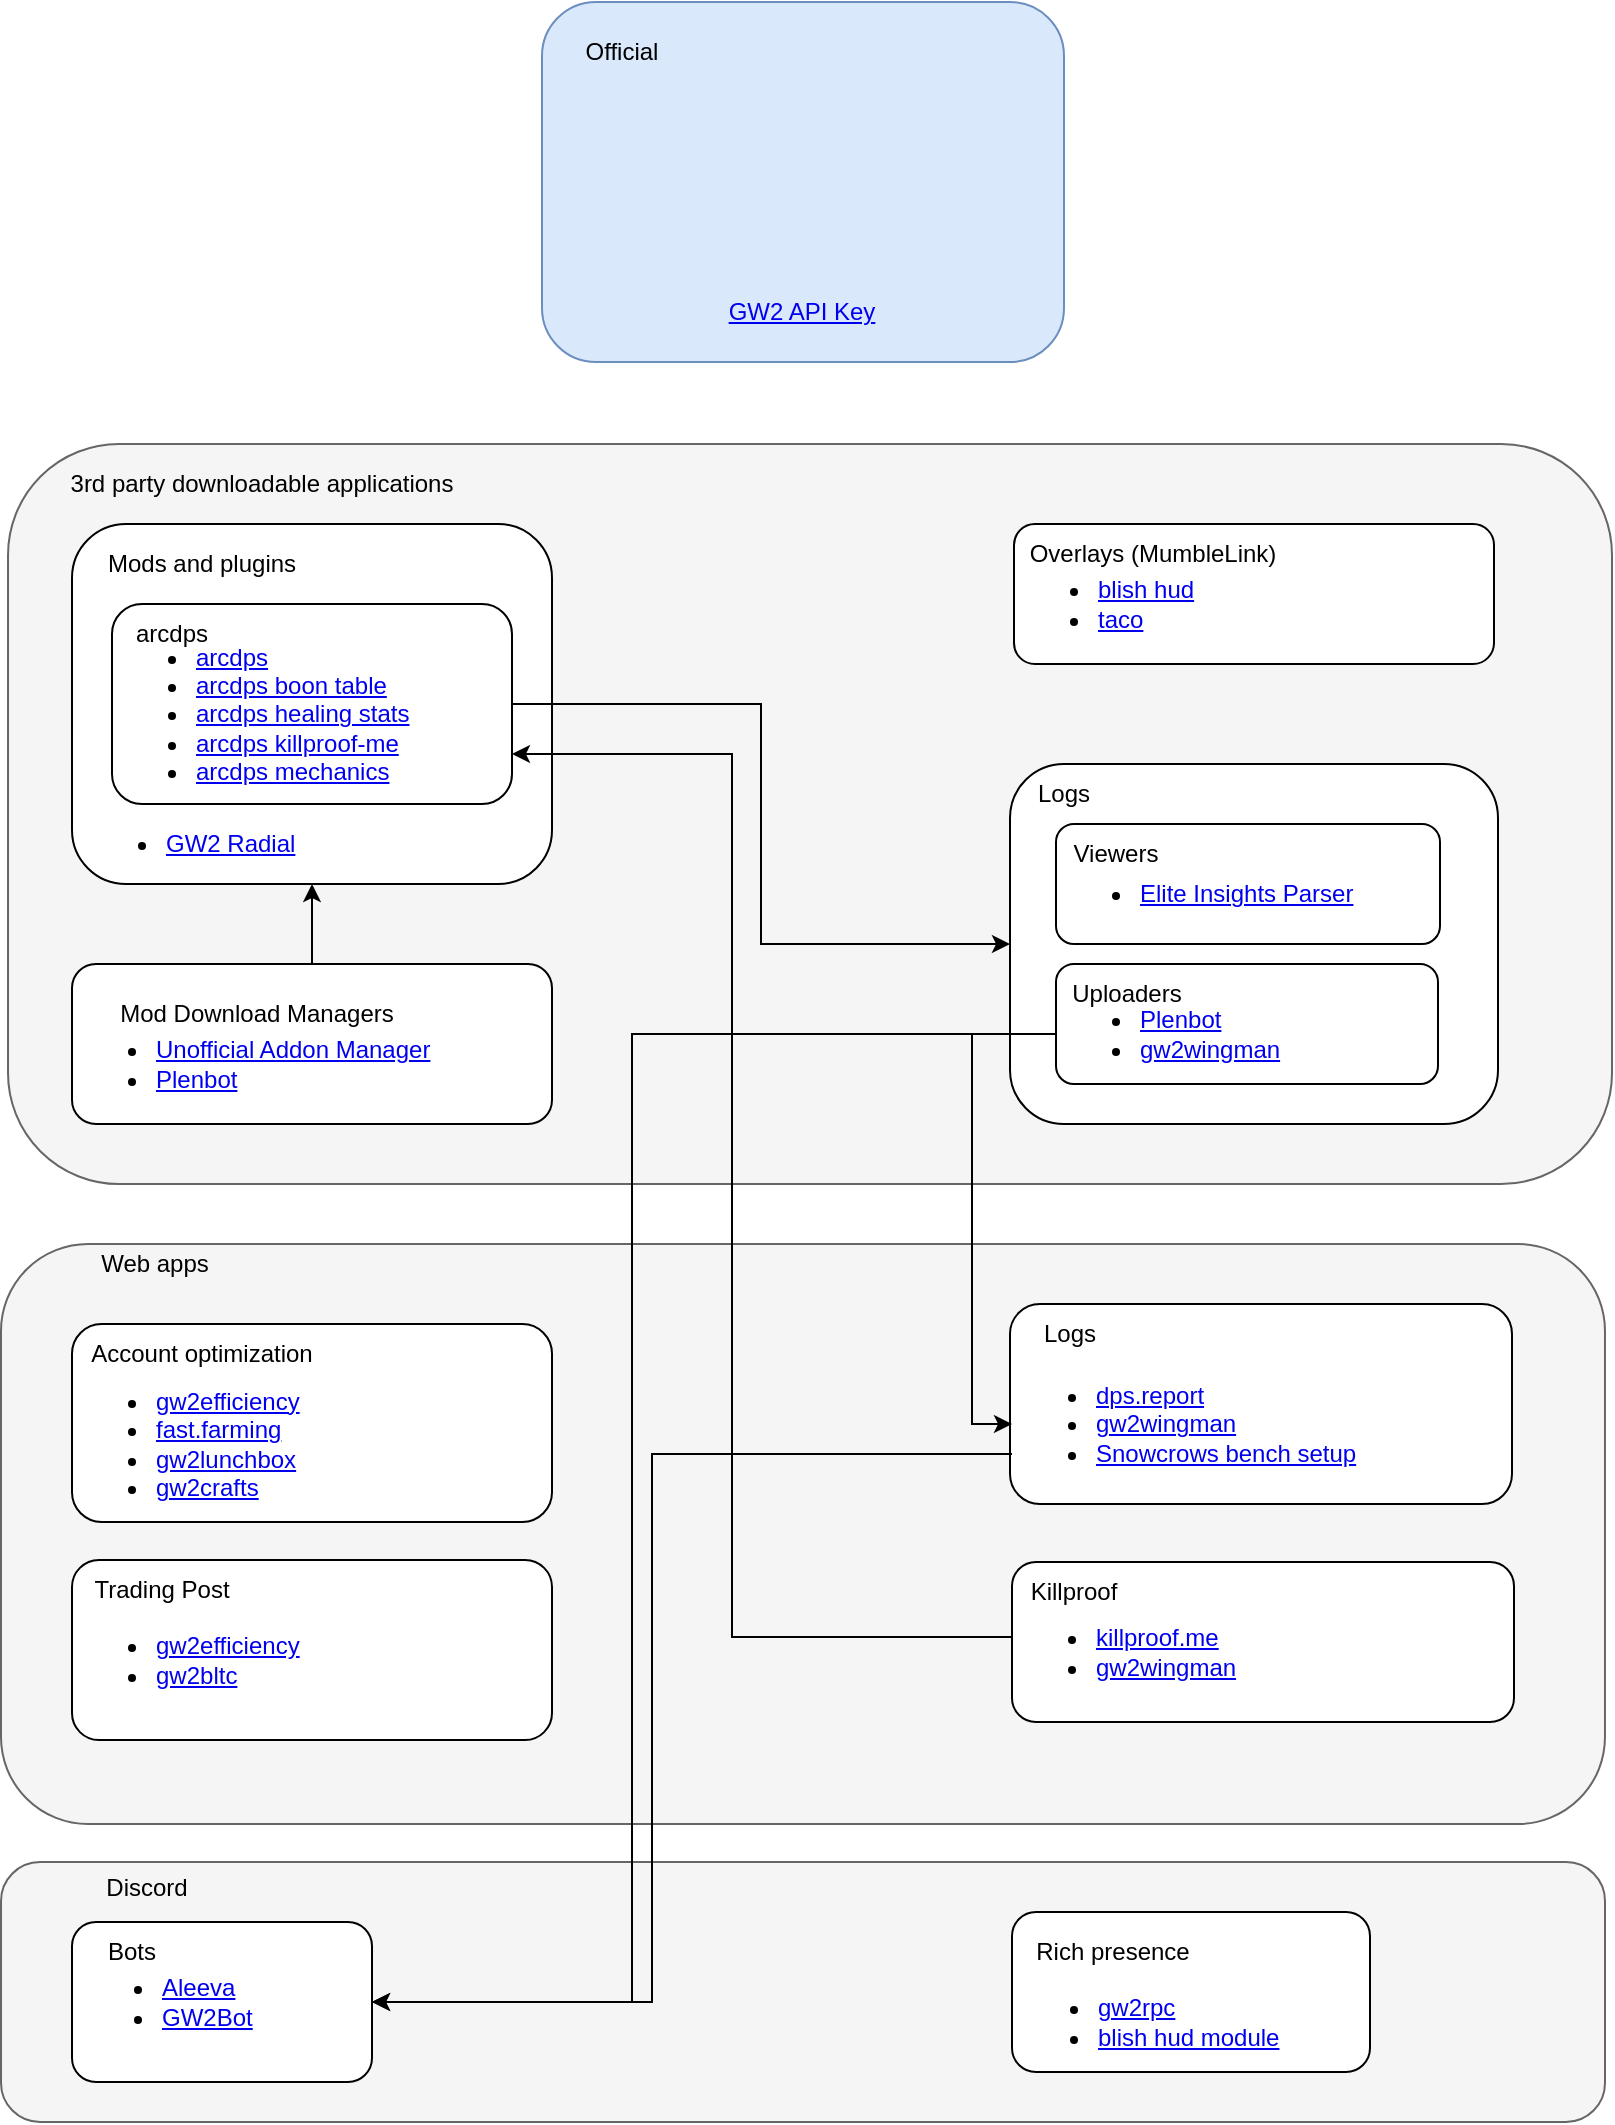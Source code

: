 <mxfile version="21.5.0" type="device">
  <diagram name="Overview" id="NfcyxsMAp8oJkiD7tQFO">
    <mxGraphModel dx="1176" dy="759" grid="1" gridSize="10" guides="1" tooltips="1" connect="1" arrows="1" fold="1" page="1" pageScale="1" pageWidth="850" pageHeight="1100" math="0" shadow="0">
      <root>
        <mxCell id="0" />
        <mxCell id="1" parent="0" />
        <mxCell id="tnSydGiNR0952dzmjaRM-5" value="" style="rounded=1;whiteSpace=wrap;html=1;fillColor=#dae8fc;strokeColor=#6c8ebf;" parent="1" vertex="1">
          <mxGeometry x="295" y="20" width="261" height="180" as="geometry" />
        </mxCell>
        <mxCell id="tnSydGiNR0952dzmjaRM-1" value="" style="shape=image;imageAspect=0;aspect=fixed;verticalLabelPosition=bottom;verticalAlign=top;image=https://wiki.guildwars2.com/images/d/df/GW2Logo_new.png;" parent="1" vertex="1">
          <mxGeometry x="339" y="40" width="158.01" height="110" as="geometry" />
        </mxCell>
        <mxCell id="tnSydGiNR0952dzmjaRM-4" value="&lt;a href=&quot;https://account.arena.net/applications&quot;&gt;GW2 API Key&lt;/a&gt;" style="text;strokeColor=none;align=center;fillColor=none;html=1;verticalAlign=middle;whiteSpace=wrap;rounded=0;" parent="1" vertex="1">
          <mxGeometry x="370" y="160" width="110" height="30" as="geometry" />
        </mxCell>
        <mxCell id="tnSydGiNR0952dzmjaRM-6" value="Official" style="text;strokeColor=none;align=center;fillColor=none;html=1;verticalAlign=middle;whiteSpace=wrap;rounded=0;" parent="1" vertex="1">
          <mxGeometry x="305" y="30" width="60" height="30" as="geometry" />
        </mxCell>
        <mxCell id="tnSydGiNR0952dzmjaRM-7" value="" style="rounded=1;whiteSpace=wrap;html=1;fillColor=#f5f5f5;strokeColor=#666666;fontColor=#333333;" parent="1" vertex="1">
          <mxGeometry x="28.01" y="241" width="801.99" height="370" as="geometry" />
        </mxCell>
        <mxCell id="tnSydGiNR0952dzmjaRM-8" value="" style="rounded=1;whiteSpace=wrap;html=1;" parent="1" vertex="1">
          <mxGeometry x="60" y="281" width="240" height="180" as="geometry" />
        </mxCell>
        <mxCell id="tnSydGiNR0952dzmjaRM-9" value="3rd party downloadable applications" style="text;strokeColor=none;align=center;fillColor=none;html=1;verticalAlign=middle;whiteSpace=wrap;rounded=0;" parent="1" vertex="1">
          <mxGeometry x="50" y="251" width="210" height="20" as="geometry" />
        </mxCell>
        <mxCell id="tnSydGiNR0952dzmjaRM-33" style="edgeStyle=orthogonalEdgeStyle;rounded=0;orthogonalLoop=1;jettySize=auto;html=1;exitX=1;exitY=0.5;exitDx=0;exitDy=0;entryX=0;entryY=0.5;entryDx=0;entryDy=0;" parent="1" source="tnSydGiNR0952dzmjaRM-10" target="tnSydGiNR0952dzmjaRM-20" edge="1">
          <mxGeometry relative="1" as="geometry" />
        </mxCell>
        <mxCell id="tnSydGiNR0952dzmjaRM-10" value="" style="rounded=1;whiteSpace=wrap;html=1;" parent="1" vertex="1">
          <mxGeometry x="80" y="321" width="200" height="100" as="geometry" />
        </mxCell>
        <mxCell id="tnSydGiNR0952dzmjaRM-11" value="Mods and plugins" style="text;strokeColor=none;align=center;fillColor=none;html=1;verticalAlign=middle;whiteSpace=wrap;rounded=0;" parent="1" vertex="1">
          <mxGeometry x="60" y="281" width="130" height="40" as="geometry" />
        </mxCell>
        <mxCell id="tnSydGiNR0952dzmjaRM-12" value="arcdps" style="text;strokeColor=none;align=center;fillColor=none;html=1;verticalAlign=middle;whiteSpace=wrap;rounded=0;" parent="1" vertex="1">
          <mxGeometry x="80" y="321" width="60" height="30" as="geometry" />
        </mxCell>
        <mxCell id="tnSydGiNR0952dzmjaRM-13" value="&lt;ul&gt;&lt;li&gt;&lt;a href=&quot;https://www.deltaconnected.com/arcdps/&quot;&gt;arcdps&lt;/a&gt;&lt;/li&gt;&lt;li&gt;&lt;a href=&quot;https://github.com/knoxfighter/GW2-ArcDPS-Boon-Table&quot;&gt;arcdps boon table&lt;/a&gt;&lt;/li&gt;&lt;li&gt;&lt;a href=&quot;https://github.com/Krappa322/arcdps_healing_stats&quot;&gt;arcdps healing stats&lt;/a&gt;&lt;/li&gt;&lt;li&gt;&lt;a href=&quot;https://github.com/knoxfighter/arcdps-killproof.me-plugin&quot;&gt;arcdps killproof-me&lt;/a&gt;&lt;/li&gt;&lt;li&gt;&lt;a href=&quot;https://github.com/knoxfighter/GW2-ArcDPS-Mechanics-Log&quot;&gt;arcdps mechanics&lt;/a&gt;&lt;/li&gt;&lt;/ul&gt;" style="text;strokeColor=none;align=left;fillColor=none;html=1;verticalAlign=middle;whiteSpace=wrap;rounded=0;" parent="1" vertex="1">
          <mxGeometry x="80" y="341" width="160" height="70" as="geometry" />
        </mxCell>
        <mxCell id="tnSydGiNR0952dzmjaRM-14" value="&lt;ul&gt;&lt;li&gt;&lt;a href=&quot;https://github.com/Friendly0Fire/GW2Radial&quot;&gt;GW2 Radial&lt;/a&gt;&lt;/li&gt;&lt;/ul&gt;" style="text;strokeColor=none;align=left;fillColor=none;html=1;verticalAlign=middle;whiteSpace=wrap;rounded=0;" parent="1" vertex="1">
          <mxGeometry x="65" y="426" width="120" height="30" as="geometry" />
        </mxCell>
        <mxCell id="tnSydGiNR0952dzmjaRM-17" value="" style="rounded=1;whiteSpace=wrap;html=1;" parent="1" vertex="1">
          <mxGeometry x="531" y="281" width="240" height="70" as="geometry" />
        </mxCell>
        <mxCell id="tnSydGiNR0952dzmjaRM-18" value="Overlays (MumbleLink)" style="text;strokeColor=none;align=center;fillColor=none;html=1;verticalAlign=middle;whiteSpace=wrap;rounded=0;" parent="1" vertex="1">
          <mxGeometry x="531" y="281" width="139" height="30" as="geometry" />
        </mxCell>
        <mxCell id="tnSydGiNR0952dzmjaRM-19" value="&lt;ul&gt;&lt;li&gt;&lt;a href=&quot;https://blishhud.com/&quot;&gt;blish hud&lt;/a&gt;&lt;/li&gt;&lt;li&gt;&lt;a href=&quot;http://www.gw2taco.com/&quot;&gt;taco&lt;/a&gt;&lt;/li&gt;&lt;/ul&gt;" style="text;strokeColor=none;align=left;fillColor=none;html=1;verticalAlign=middle;whiteSpace=wrap;rounded=0;" parent="1" vertex="1">
          <mxGeometry x="531" y="306" width="110" height="30" as="geometry" />
        </mxCell>
        <mxCell id="tnSydGiNR0952dzmjaRM-20" value="" style="rounded=1;whiteSpace=wrap;html=1;align=left;" parent="1" vertex="1">
          <mxGeometry x="529" y="401" width="244" height="180" as="geometry" />
        </mxCell>
        <mxCell id="tnSydGiNR0952dzmjaRM-34" style="edgeStyle=orthogonalEdgeStyle;rounded=0;orthogonalLoop=1;jettySize=auto;html=1;exitX=0.5;exitY=0;exitDx=0;exitDy=0;entryX=0.5;entryY=1;entryDx=0;entryDy=0;" parent="1" source="tnSydGiNR0952dzmjaRM-21" target="tnSydGiNR0952dzmjaRM-8" edge="1">
          <mxGeometry relative="1" as="geometry" />
        </mxCell>
        <mxCell id="tnSydGiNR0952dzmjaRM-21" value="" style="rounded=1;whiteSpace=wrap;html=1;align=left;" parent="1" vertex="1">
          <mxGeometry x="60" y="501" width="240" height="80" as="geometry" />
        </mxCell>
        <mxCell id="tnSydGiNR0952dzmjaRM-22" value="Mod Download Managers" style="text;strokeColor=none;align=center;fillColor=none;html=1;verticalAlign=middle;whiteSpace=wrap;rounded=0;" parent="1" vertex="1">
          <mxGeometry x="75" y="511" width="155" height="30" as="geometry" />
        </mxCell>
        <mxCell id="tnSydGiNR0952dzmjaRM-23" value="&lt;ul&gt;&lt;li&gt;&lt;a href=&quot;https://github.com/gw2-addon-loader/GW2-Addon-Manager&quot;&gt;Unofficial Addon Manager&lt;/a&gt;&lt;/li&gt;&lt;li&gt;&lt;a href=&quot;https://plenbot.net/uploader/&quot;&gt;Plenbot&lt;/a&gt;&lt;/li&gt;&lt;/ul&gt;" style="text;strokeColor=none;align=left;fillColor=none;html=1;verticalAlign=middle;whiteSpace=wrap;rounded=0;" parent="1" vertex="1">
          <mxGeometry x="60" y="531" width="185" height="40" as="geometry" />
        </mxCell>
        <mxCell id="tnSydGiNR0952dzmjaRM-24" value="Logs" style="text;strokeColor=none;align=center;fillColor=none;html=1;verticalAlign=middle;whiteSpace=wrap;rounded=0;" parent="1" vertex="1">
          <mxGeometry x="529" y="401" width="54" height="30" as="geometry" />
        </mxCell>
        <mxCell id="tnSydGiNR0952dzmjaRM-26" value="" style="rounded=1;whiteSpace=wrap;html=1;align=left;" parent="1" vertex="1">
          <mxGeometry x="552" y="431" width="192" height="60" as="geometry" />
        </mxCell>
        <mxCell id="tnSydGiNR0952dzmjaRM-25" value="&lt;ul&gt;&lt;li&gt;&lt;a href=&quot;https://github.com/baaron4/GW2-Elite-Insights-Parser&quot;&gt;Elite Insights Parser&lt;br&gt;&lt;/a&gt;&lt;/li&gt;&lt;/ul&gt;" style="text;strokeColor=none;align=left;fillColor=none;html=1;verticalAlign=middle;whiteSpace=wrap;rounded=0;" parent="1" vertex="1">
          <mxGeometry x="552" y="451" width="158" height="30" as="geometry" />
        </mxCell>
        <mxCell id="tnSydGiNR0952dzmjaRM-28" value="Viewers" style="text;strokeColor=none;align=center;fillColor=none;html=1;verticalAlign=middle;whiteSpace=wrap;rounded=0;" parent="1" vertex="1">
          <mxGeometry x="552" y="431" width="60" height="30" as="geometry" />
        </mxCell>
        <mxCell id="tnSydGiNR0952dzmjaRM-29" value="" style="rounded=1;whiteSpace=wrap;html=1;" parent="1" vertex="1">
          <mxGeometry x="552" y="501" width="191" height="60" as="geometry" />
        </mxCell>
        <mxCell id="tnSydGiNR0952dzmjaRM-30" value="Uploaders" style="text;strokeColor=none;align=center;fillColor=none;html=1;verticalAlign=middle;whiteSpace=wrap;rounded=0;" parent="1" vertex="1">
          <mxGeometry x="552" y="501" width="71" height="30" as="geometry" />
        </mxCell>
        <mxCell id="tnSydGiNR0952dzmjaRM-31" value="&lt;ul&gt;&lt;li&gt;&lt;a href=&quot;https://plenbot.net/uploader/&quot;&gt;Plenbot&lt;/a&gt;&lt;/li&gt;&lt;li&gt;&lt;a href=&quot;https://gw2wingman.nevermindcreations.de/uploader&quot;&gt;gw2wingman&lt;/a&gt;&lt;/li&gt;&lt;/ul&gt;" style="text;strokeColor=none;align=left;fillColor=none;html=1;verticalAlign=middle;whiteSpace=wrap;rounded=0;" parent="1" vertex="1">
          <mxGeometry x="552" y="521" width="151" height="30" as="geometry" />
        </mxCell>
        <mxCell id="tnSydGiNR0952dzmjaRM-36" value="" style="rounded=1;whiteSpace=wrap;html=1;fillColor=#f5f5f5;strokeColor=#666666;fontColor=#333333;" parent="1" vertex="1">
          <mxGeometry x="24.5" y="641" width="801.99" height="290" as="geometry" />
        </mxCell>
        <mxCell id="tnSydGiNR0952dzmjaRM-37" value="Web apps" style="text;strokeColor=none;align=center;fillColor=none;html=1;verticalAlign=middle;whiteSpace=wrap;rounded=0;" parent="1" vertex="1">
          <mxGeometry x="50" y="641" width="102.5" height="20" as="geometry" />
        </mxCell>
        <mxCell id="tnSydGiNR0952dzmjaRM-38" value="" style="rounded=1;whiteSpace=wrap;html=1;" parent="1" vertex="1">
          <mxGeometry x="529" y="671" width="251" height="100" as="geometry" />
        </mxCell>
        <mxCell id="tnSydGiNR0952dzmjaRM-39" value="Logs" style="text;strokeColor=none;align=center;fillColor=none;html=1;verticalAlign=middle;whiteSpace=wrap;rounded=0;" parent="1" vertex="1">
          <mxGeometry x="529" y="671" width="60" height="30" as="geometry" />
        </mxCell>
        <mxCell id="tnSydGiNR0952dzmjaRM-41" value="&lt;ul&gt;&lt;li&gt;&lt;a href=&quot;https://dps.report/&quot;&gt;dps.report&lt;/a&gt;&lt;/li&gt;&lt;li&gt;&lt;a href=&quot;https://gw2wingman.nevermindcreations.de&quot;&gt;gw2wingman&lt;/a&gt;&lt;/li&gt;&lt;li&gt;&lt;a href=&quot;https://snowcrows.com/guides/starting-to-raid/special-forces-area&quot;&gt;Snowcrows bench setup&lt;/a&gt;&lt;br&gt;&lt;/li&gt;&lt;/ul&gt;" style="text;strokeColor=none;align=left;fillColor=none;html=1;verticalAlign=middle;whiteSpace=wrap;rounded=0;" parent="1" vertex="1">
          <mxGeometry x="530" y="701" width="190" height="60" as="geometry" />
        </mxCell>
        <mxCell id="tnSydGiNR0952dzmjaRM-42" value="" style="rounded=1;whiteSpace=wrap;html=1;" parent="1" vertex="1">
          <mxGeometry x="60" y="681" width="240" height="99" as="geometry" />
        </mxCell>
        <mxCell id="tnSydGiNR0952dzmjaRM-43" value="Account optimization" style="text;strokeColor=none;align=center;fillColor=none;html=1;verticalAlign=middle;whiteSpace=wrap;rounded=0;" parent="1" vertex="1">
          <mxGeometry x="60" y="681" width="130" height="30" as="geometry" />
        </mxCell>
        <mxCell id="tnSydGiNR0952dzmjaRM-44" value="&lt;ul&gt;&lt;li&gt;&lt;a href=&quot;https://gw2efficiency.com/&quot;&gt;gw2efficiency&lt;/a&gt;&lt;/li&gt;&lt;li&gt;&lt;a href=&quot;https://fast.farming-community.eu/&quot;&gt;fast.farming&lt;/a&gt;&lt;/li&gt;&lt;li&gt;&lt;a href=&quot;https://gw2lunchbox.com/&quot;&gt;gw2lunchbox&lt;/a&gt;&lt;/li&gt;&lt;li&gt;&lt;a href=&quot;https://gw2crafts.net/&quot;&gt;gw2crafts&lt;/a&gt;&lt;/li&gt;&lt;/ul&gt;" style="text;strokeColor=none;align=left;fillColor=none;html=1;verticalAlign=middle;whiteSpace=wrap;rounded=0;" parent="1" vertex="1">
          <mxGeometry x="60" y="721" width="130" height="40" as="geometry" />
        </mxCell>
        <mxCell id="tnSydGiNR0952dzmjaRM-46" value="" style="rounded=1;whiteSpace=wrap;html=1;" parent="1" vertex="1">
          <mxGeometry x="60" y="799" width="240" height="90" as="geometry" />
        </mxCell>
        <mxCell id="tnSydGiNR0952dzmjaRM-47" value="Trading Post" style="text;strokeColor=none;align=center;fillColor=none;html=1;verticalAlign=middle;whiteSpace=wrap;rounded=0;" parent="1" vertex="1">
          <mxGeometry x="60" y="799" width="90" height="30" as="geometry" />
        </mxCell>
        <mxCell id="tnSydGiNR0952dzmjaRM-48" value="&lt;ul&gt;&lt;li&gt;&lt;a href=&quot;https://gw2efficiency.com/tradingpost&quot;&gt;gw2efficiency&lt;/a&gt;&lt;/li&gt;&lt;li&gt;&lt;a href=&quot;https://www.gw2bltc.com/&quot;&gt;gw2bltc&lt;/a&gt;&lt;/li&gt;&lt;/ul&gt;" style="text;strokeColor=none;align=left;fillColor=none;html=1;verticalAlign=middle;whiteSpace=wrap;rounded=0;" parent="1" vertex="1">
          <mxGeometry x="60" y="829" width="130" height="40" as="geometry" />
        </mxCell>
        <mxCell id="tnSydGiNR0952dzmjaRM-52" style="edgeStyle=orthogonalEdgeStyle;rounded=0;orthogonalLoop=1;jettySize=auto;html=1;exitX=0;exitY=0.5;exitDx=0;exitDy=0;entryX=0;entryY=0.5;entryDx=0;entryDy=0;" parent="1" source="tnSydGiNR0952dzmjaRM-31" target="tnSydGiNR0952dzmjaRM-41" edge="1">
          <mxGeometry relative="1" as="geometry" />
        </mxCell>
        <mxCell id="0aPemlD-rOzJamQj-Rix-1" value="" style="rounded=1;whiteSpace=wrap;html=1;fillColor=#f5f5f5;strokeColor=#666666;fontColor=#333333;" vertex="1" parent="1">
          <mxGeometry x="24.51" y="950" width="801.99" height="130" as="geometry" />
        </mxCell>
        <mxCell id="0aPemlD-rOzJamQj-Rix-2" value="&lt;div&gt;Discord&lt;br&gt;&lt;/div&gt;" style="text;strokeColor=none;align=center;fillColor=none;html=1;verticalAlign=middle;whiteSpace=wrap;rounded=0;" vertex="1" parent="1">
          <mxGeometry x="46" y="953" width="102.5" height="20" as="geometry" />
        </mxCell>
        <mxCell id="0aPemlD-rOzJamQj-Rix-6" style="edgeStyle=orthogonalEdgeStyle;rounded=0;orthogonalLoop=1;jettySize=auto;html=1;entryX=1;entryY=0.5;entryDx=0;entryDy=0;exitX=0;exitY=0.75;exitDx=0;exitDy=0;" edge="1" parent="1" source="tnSydGiNR0952dzmjaRM-41" target="0aPemlD-rOzJamQj-Rix-12">
          <mxGeometry relative="1" as="geometry">
            <mxPoint x="560" y="720" as="sourcePoint" />
            <Array as="points">
              <mxPoint x="350" y="746" />
              <mxPoint x="350" y="1020" />
            </Array>
          </mxGeometry>
        </mxCell>
        <mxCell id="0aPemlD-rOzJamQj-Rix-8" value="" style="rounded=1;whiteSpace=wrap;html=1;" vertex="1" parent="1">
          <mxGeometry x="530" y="800" width="251" height="80" as="geometry" />
        </mxCell>
        <mxCell id="0aPemlD-rOzJamQj-Rix-12" value="" style="rounded=1;whiteSpace=wrap;html=1;" vertex="1" parent="1">
          <mxGeometry x="60" y="980" width="150" height="80" as="geometry" />
        </mxCell>
        <mxCell id="0aPemlD-rOzJamQj-Rix-9" value="&lt;div&gt;Killproof&lt;/div&gt;" style="text;strokeColor=none;align=center;fillColor=none;html=1;verticalAlign=middle;whiteSpace=wrap;rounded=0;" vertex="1" parent="1">
          <mxGeometry x="531" y="800" width="60" height="30" as="geometry" />
        </mxCell>
        <mxCell id="0aPemlD-rOzJamQj-Rix-11" style="edgeStyle=orthogonalEdgeStyle;rounded=0;orthogonalLoop=1;jettySize=auto;html=1;exitX=0;exitY=0.25;exitDx=0;exitDy=0;entryX=1;entryY=0.75;entryDx=0;entryDy=0;" edge="1" parent="1" source="0aPemlD-rOzJamQj-Rix-10" target="tnSydGiNR0952dzmjaRM-10">
          <mxGeometry relative="1" as="geometry">
            <Array as="points">
              <mxPoint x="390" y="838" />
              <mxPoint x="390" y="396" />
            </Array>
          </mxGeometry>
        </mxCell>
        <mxCell id="0aPemlD-rOzJamQj-Rix-10" value="&lt;ul&gt;&lt;li&gt;&lt;a href=&quot;https://killproof.me/&quot;&gt;killproof.me&lt;/a&gt;&lt;/li&gt;&lt;li&gt;&lt;a href=&quot;https://gw2wingman.nevermindcreations.de/kp/&quot;&gt;gw2wingman&lt;/a&gt;&lt;br&gt;&lt;/li&gt;&lt;/ul&gt;" style="text;strokeColor=none;align=left;fillColor=none;html=1;verticalAlign=middle;whiteSpace=wrap;rounded=0;" vertex="1" parent="1">
          <mxGeometry x="530" y="830" width="120" height="30" as="geometry" />
        </mxCell>
        <mxCell id="0aPemlD-rOzJamQj-Rix-7" style="edgeStyle=orthogonalEdgeStyle;rounded=0;orthogonalLoop=1;jettySize=auto;html=1;exitX=0;exitY=0.5;exitDx=0;exitDy=0;entryX=1;entryY=0.5;entryDx=0;entryDy=0;" edge="1" parent="1" source="tnSydGiNR0952dzmjaRM-31" target="0aPemlD-rOzJamQj-Rix-12">
          <mxGeometry relative="1" as="geometry">
            <Array as="points">
              <mxPoint x="340" y="536" />
              <mxPoint x="340" y="1020" />
            </Array>
          </mxGeometry>
        </mxCell>
        <mxCell id="0aPemlD-rOzJamQj-Rix-4" value="&lt;ul&gt;&lt;li&gt;&lt;a href=&quot;https://www.aleeva.io/&quot;&gt;Aleeva&lt;/a&gt;&lt;/li&gt;&lt;li&gt;&lt;a href=&quot;https://gw2bot.info/&quot;&gt;GW2Bot&lt;/a&gt;&lt;/li&gt;&lt;/ul&gt;" style="text;strokeColor=none;align=left;fillColor=none;html=1;verticalAlign=middle;whiteSpace=wrap;rounded=0;" vertex="1" parent="1">
          <mxGeometry x="62.5" y="1000" width="90" height="40" as="geometry" />
        </mxCell>
        <mxCell id="0aPemlD-rOzJamQj-Rix-14" value="Bots" style="text;strokeColor=none;align=center;fillColor=none;html=1;verticalAlign=middle;whiteSpace=wrap;rounded=0;" vertex="1" parent="1">
          <mxGeometry x="60" y="980" width="60" height="30" as="geometry" />
        </mxCell>
        <mxCell id="0aPemlD-rOzJamQj-Rix-15" value="" style="rounded=1;whiteSpace=wrap;html=1;" vertex="1" parent="1">
          <mxGeometry x="530" y="975" width="179" height="80" as="geometry" />
        </mxCell>
        <mxCell id="0aPemlD-rOzJamQj-Rix-16" value="Rich presence" style="text;strokeColor=none;align=center;fillColor=none;html=1;verticalAlign=middle;whiteSpace=wrap;rounded=0;" vertex="1" parent="1">
          <mxGeometry x="531" y="980" width="99" height="30" as="geometry" />
        </mxCell>
        <mxCell id="0aPemlD-rOzJamQj-Rix-17" value="&lt;ul&gt;&lt;li&gt;&lt;a href=&quot;https://gw2rpc.info/&quot;&gt;gw2rpc&lt;/a&gt;&lt;/li&gt;&lt;li&gt;&lt;a href=&quot;https://new.blishhud.com/modules/?module=bh.general.discordrp&quot;&gt;blish hud module&lt;/a&gt;&lt;br&gt;&lt;/li&gt;&lt;/ul&gt;" style="text;strokeColor=none;align=left;fillColor=none;html=1;verticalAlign=middle;whiteSpace=wrap;rounded=0;" vertex="1" parent="1">
          <mxGeometry x="531" y="1010" width="147" height="40" as="geometry" />
        </mxCell>
      </root>
    </mxGraphModel>
  </diagram>
</mxfile>
